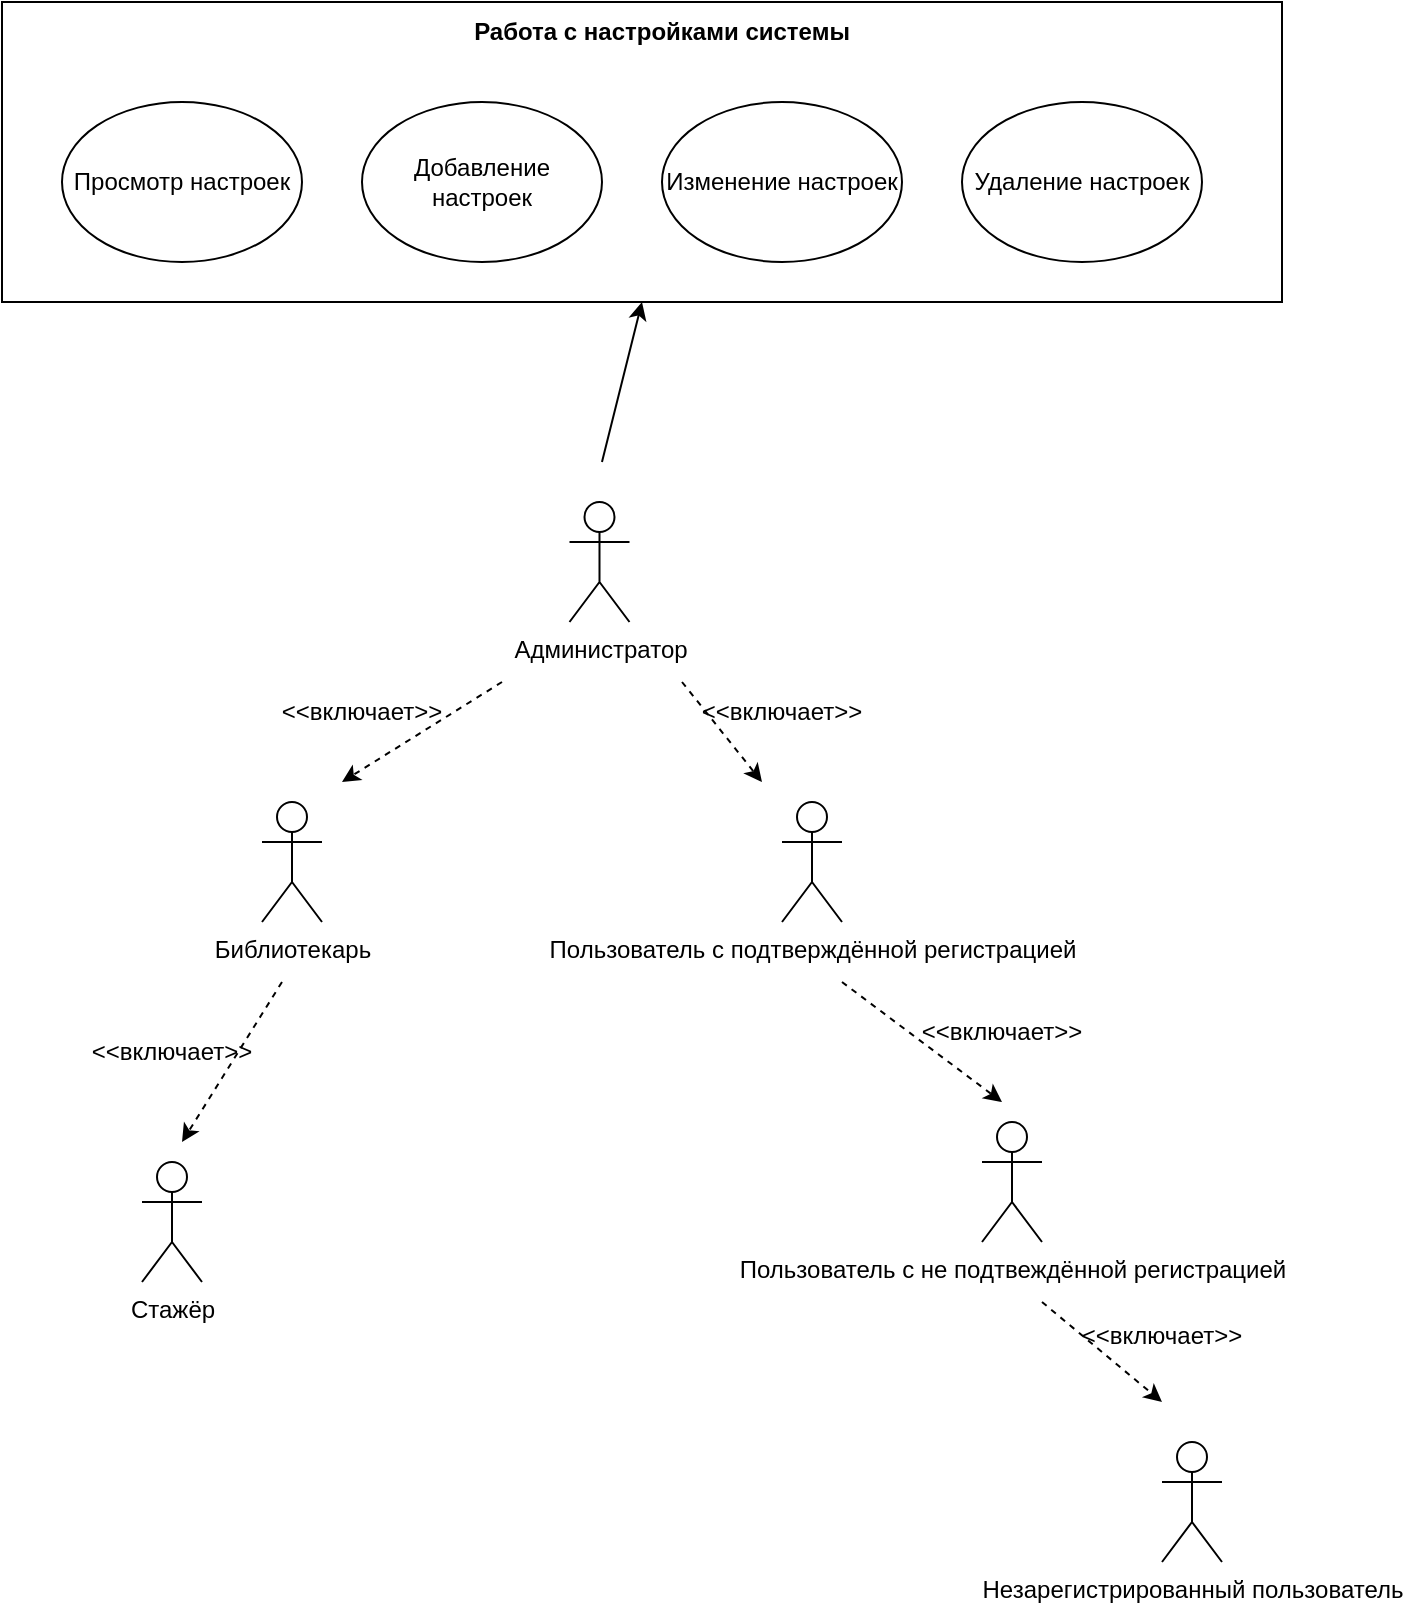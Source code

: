 <mxfile version="26.0.4">
  <diagram name="Страница — 1" id="LDmB1OvMdF-QmFk6Qm8B">
    <mxGraphModel dx="1434" dy="836" grid="1" gridSize="10" guides="1" tooltips="1" connect="1" arrows="1" fold="1" page="1" pageScale="1" pageWidth="2336" pageHeight="1654" math="0" shadow="0">
      <root>
        <mxCell id="0" />
        <mxCell id="1" parent="0" />
        <mxCell id="rLfAB2LgZrqo5nBIkiLM-33" value="" style="rounded=0;whiteSpace=wrap;html=1;" vertex="1" parent="1">
          <mxGeometry x="120" y="100" width="640" height="150" as="geometry" />
        </mxCell>
        <mxCell id="U7CLlOOGwDEL3iCLRZDy-5" value="Администратор" style="shape=umlActor;verticalLabelPosition=bottom;verticalAlign=top;html=1;outlineConnect=0;" parent="1" vertex="1">
          <mxGeometry x="403.75" y="350" width="30" height="60" as="geometry" />
        </mxCell>
        <mxCell id="rLfAB2LgZrqo5nBIkiLM-23" value="Библиотекарь" style="shape=umlActor;verticalLabelPosition=bottom;verticalAlign=top;html=1;outlineConnect=0;" vertex="1" parent="1">
          <mxGeometry x="250" y="500" width="30" height="60" as="geometry" />
        </mxCell>
        <mxCell id="rLfAB2LgZrqo5nBIkiLM-24" value="Стажёр" style="shape=umlActor;verticalLabelPosition=bottom;verticalAlign=top;html=1;outlineConnect=0;" vertex="1" parent="1">
          <mxGeometry x="190" y="680" width="30" height="60" as="geometry" />
        </mxCell>
        <mxCell id="rLfAB2LgZrqo5nBIkiLM-25" value="Пользователь с подтверждённой регистрацией" style="shape=umlActor;verticalLabelPosition=bottom;verticalAlign=top;html=1;outlineConnect=0;" vertex="1" parent="1">
          <mxGeometry x="510" y="500" width="30" height="60" as="geometry" />
        </mxCell>
        <mxCell id="rLfAB2LgZrqo5nBIkiLM-26" value="Пользователь с не подтвеждённой регистрацией" style="shape=umlActor;verticalLabelPosition=bottom;verticalAlign=top;html=1;outlineConnect=0;" vertex="1" parent="1">
          <mxGeometry x="610" y="660" width="30" height="60" as="geometry" />
        </mxCell>
        <mxCell id="rLfAB2LgZrqo5nBIkiLM-27" value="Незарегистрированный пользователь" style="shape=umlActor;verticalLabelPosition=bottom;verticalAlign=top;html=1;outlineConnect=0;" vertex="1" parent="1">
          <mxGeometry x="700" y="820" width="30" height="60" as="geometry" />
        </mxCell>
        <mxCell id="rLfAB2LgZrqo5nBIkiLM-28" value="Просмотр настроек" style="ellipse;whiteSpace=wrap;html=1;" vertex="1" parent="1">
          <mxGeometry x="150" y="150" width="120" height="80" as="geometry" />
        </mxCell>
        <mxCell id="rLfAB2LgZrqo5nBIkiLM-30" value="Изменение настроек" style="ellipse;whiteSpace=wrap;html=1;" vertex="1" parent="1">
          <mxGeometry x="450" y="150" width="120" height="80" as="geometry" />
        </mxCell>
        <mxCell id="rLfAB2LgZrqo5nBIkiLM-31" value="Добавление настроек" style="ellipse;whiteSpace=wrap;html=1;" vertex="1" parent="1">
          <mxGeometry x="300" y="150" width="120" height="80" as="geometry" />
        </mxCell>
        <mxCell id="rLfAB2LgZrqo5nBIkiLM-32" value="Удаление настроек" style="ellipse;whiteSpace=wrap;html=1;" vertex="1" parent="1">
          <mxGeometry x="600" y="150" width="120" height="80" as="geometry" />
        </mxCell>
        <mxCell id="rLfAB2LgZrqo5nBIkiLM-34" value="Работа с настройками системы" style="text;html=1;align=center;verticalAlign=middle;whiteSpace=wrap;rounded=0;fontStyle=1" vertex="1" parent="1">
          <mxGeometry x="340" y="100" width="220" height="30" as="geometry" />
        </mxCell>
        <mxCell id="rLfAB2LgZrqo5nBIkiLM-35" value="" style="endArrow=classic;html=1;rounded=0;dashed=1;" edge="1" parent="1">
          <mxGeometry width="50" height="50" relative="1" as="geometry">
            <mxPoint x="260" y="590" as="sourcePoint" />
            <mxPoint x="210" y="670" as="targetPoint" />
          </mxGeometry>
        </mxCell>
        <mxCell id="rLfAB2LgZrqo5nBIkiLM-36" value="" style="endArrow=classic;html=1;rounded=0;dashed=1;" edge="1" parent="1">
          <mxGeometry width="50" height="50" relative="1" as="geometry">
            <mxPoint x="370" y="440" as="sourcePoint" />
            <mxPoint x="290" y="490" as="targetPoint" />
          </mxGeometry>
        </mxCell>
        <mxCell id="rLfAB2LgZrqo5nBIkiLM-37" value="" style="endArrow=classic;html=1;rounded=0;dashed=1;" edge="1" parent="1">
          <mxGeometry width="50" height="50" relative="1" as="geometry">
            <mxPoint x="460" y="440" as="sourcePoint" />
            <mxPoint x="500" y="490" as="targetPoint" />
          </mxGeometry>
        </mxCell>
        <mxCell id="rLfAB2LgZrqo5nBIkiLM-38" value="" style="endArrow=classic;html=1;rounded=0;dashed=1;" edge="1" parent="1">
          <mxGeometry width="50" height="50" relative="1" as="geometry">
            <mxPoint x="540" y="590" as="sourcePoint" />
            <mxPoint x="620" y="650" as="targetPoint" />
          </mxGeometry>
        </mxCell>
        <mxCell id="rLfAB2LgZrqo5nBIkiLM-39" value="" style="endArrow=classic;html=1;rounded=0;dashed=1;" edge="1" parent="1">
          <mxGeometry width="50" height="50" relative="1" as="geometry">
            <mxPoint x="640" y="750" as="sourcePoint" />
            <mxPoint x="700" y="800" as="targetPoint" />
          </mxGeometry>
        </mxCell>
        <mxCell id="rLfAB2LgZrqo5nBIkiLM-40" value="&amp;lt;&amp;lt;включает&amp;gt;&amp;gt;" style="text;html=1;align=center;verticalAlign=middle;whiteSpace=wrap;rounded=0;" vertex="1" parent="1">
          <mxGeometry x="270" y="440" width="60" height="30" as="geometry" />
        </mxCell>
        <mxCell id="rLfAB2LgZrqo5nBIkiLM-41" value="&amp;lt;&amp;lt;включает&amp;gt;&amp;gt;" style="text;html=1;align=center;verticalAlign=middle;whiteSpace=wrap;rounded=0;" vertex="1" parent="1">
          <mxGeometry x="175" y="610" width="60" height="30" as="geometry" />
        </mxCell>
        <mxCell id="rLfAB2LgZrqo5nBIkiLM-42" value="&amp;lt;&amp;lt;включает&amp;gt;&amp;gt;" style="text;html=1;align=center;verticalAlign=middle;whiteSpace=wrap;rounded=0;" vertex="1" parent="1">
          <mxGeometry x="480" y="440" width="60" height="30" as="geometry" />
        </mxCell>
        <mxCell id="rLfAB2LgZrqo5nBIkiLM-43" value="&amp;lt;&amp;lt;включает&amp;gt;&amp;gt;" style="text;html=1;align=center;verticalAlign=middle;whiteSpace=wrap;rounded=0;" vertex="1" parent="1">
          <mxGeometry x="590" y="600" width="60" height="30" as="geometry" />
        </mxCell>
        <mxCell id="rLfAB2LgZrqo5nBIkiLM-44" value="&amp;lt;&amp;lt;включает&amp;gt;&amp;gt;" style="text;html=1;align=center;verticalAlign=middle;whiteSpace=wrap;rounded=0;" vertex="1" parent="1">
          <mxGeometry x="670" y="752" width="60" height="30" as="geometry" />
        </mxCell>
        <mxCell id="rLfAB2LgZrqo5nBIkiLM-45" value="" style="endArrow=classic;html=1;rounded=0;entryX=0.5;entryY=1;entryDx=0;entryDy=0;" edge="1" parent="1" target="rLfAB2LgZrqo5nBIkiLM-33">
          <mxGeometry width="50" height="50" relative="1" as="geometry">
            <mxPoint x="420" y="330" as="sourcePoint" />
            <mxPoint x="460" y="510" as="targetPoint" />
          </mxGeometry>
        </mxCell>
      </root>
    </mxGraphModel>
  </diagram>
</mxfile>
